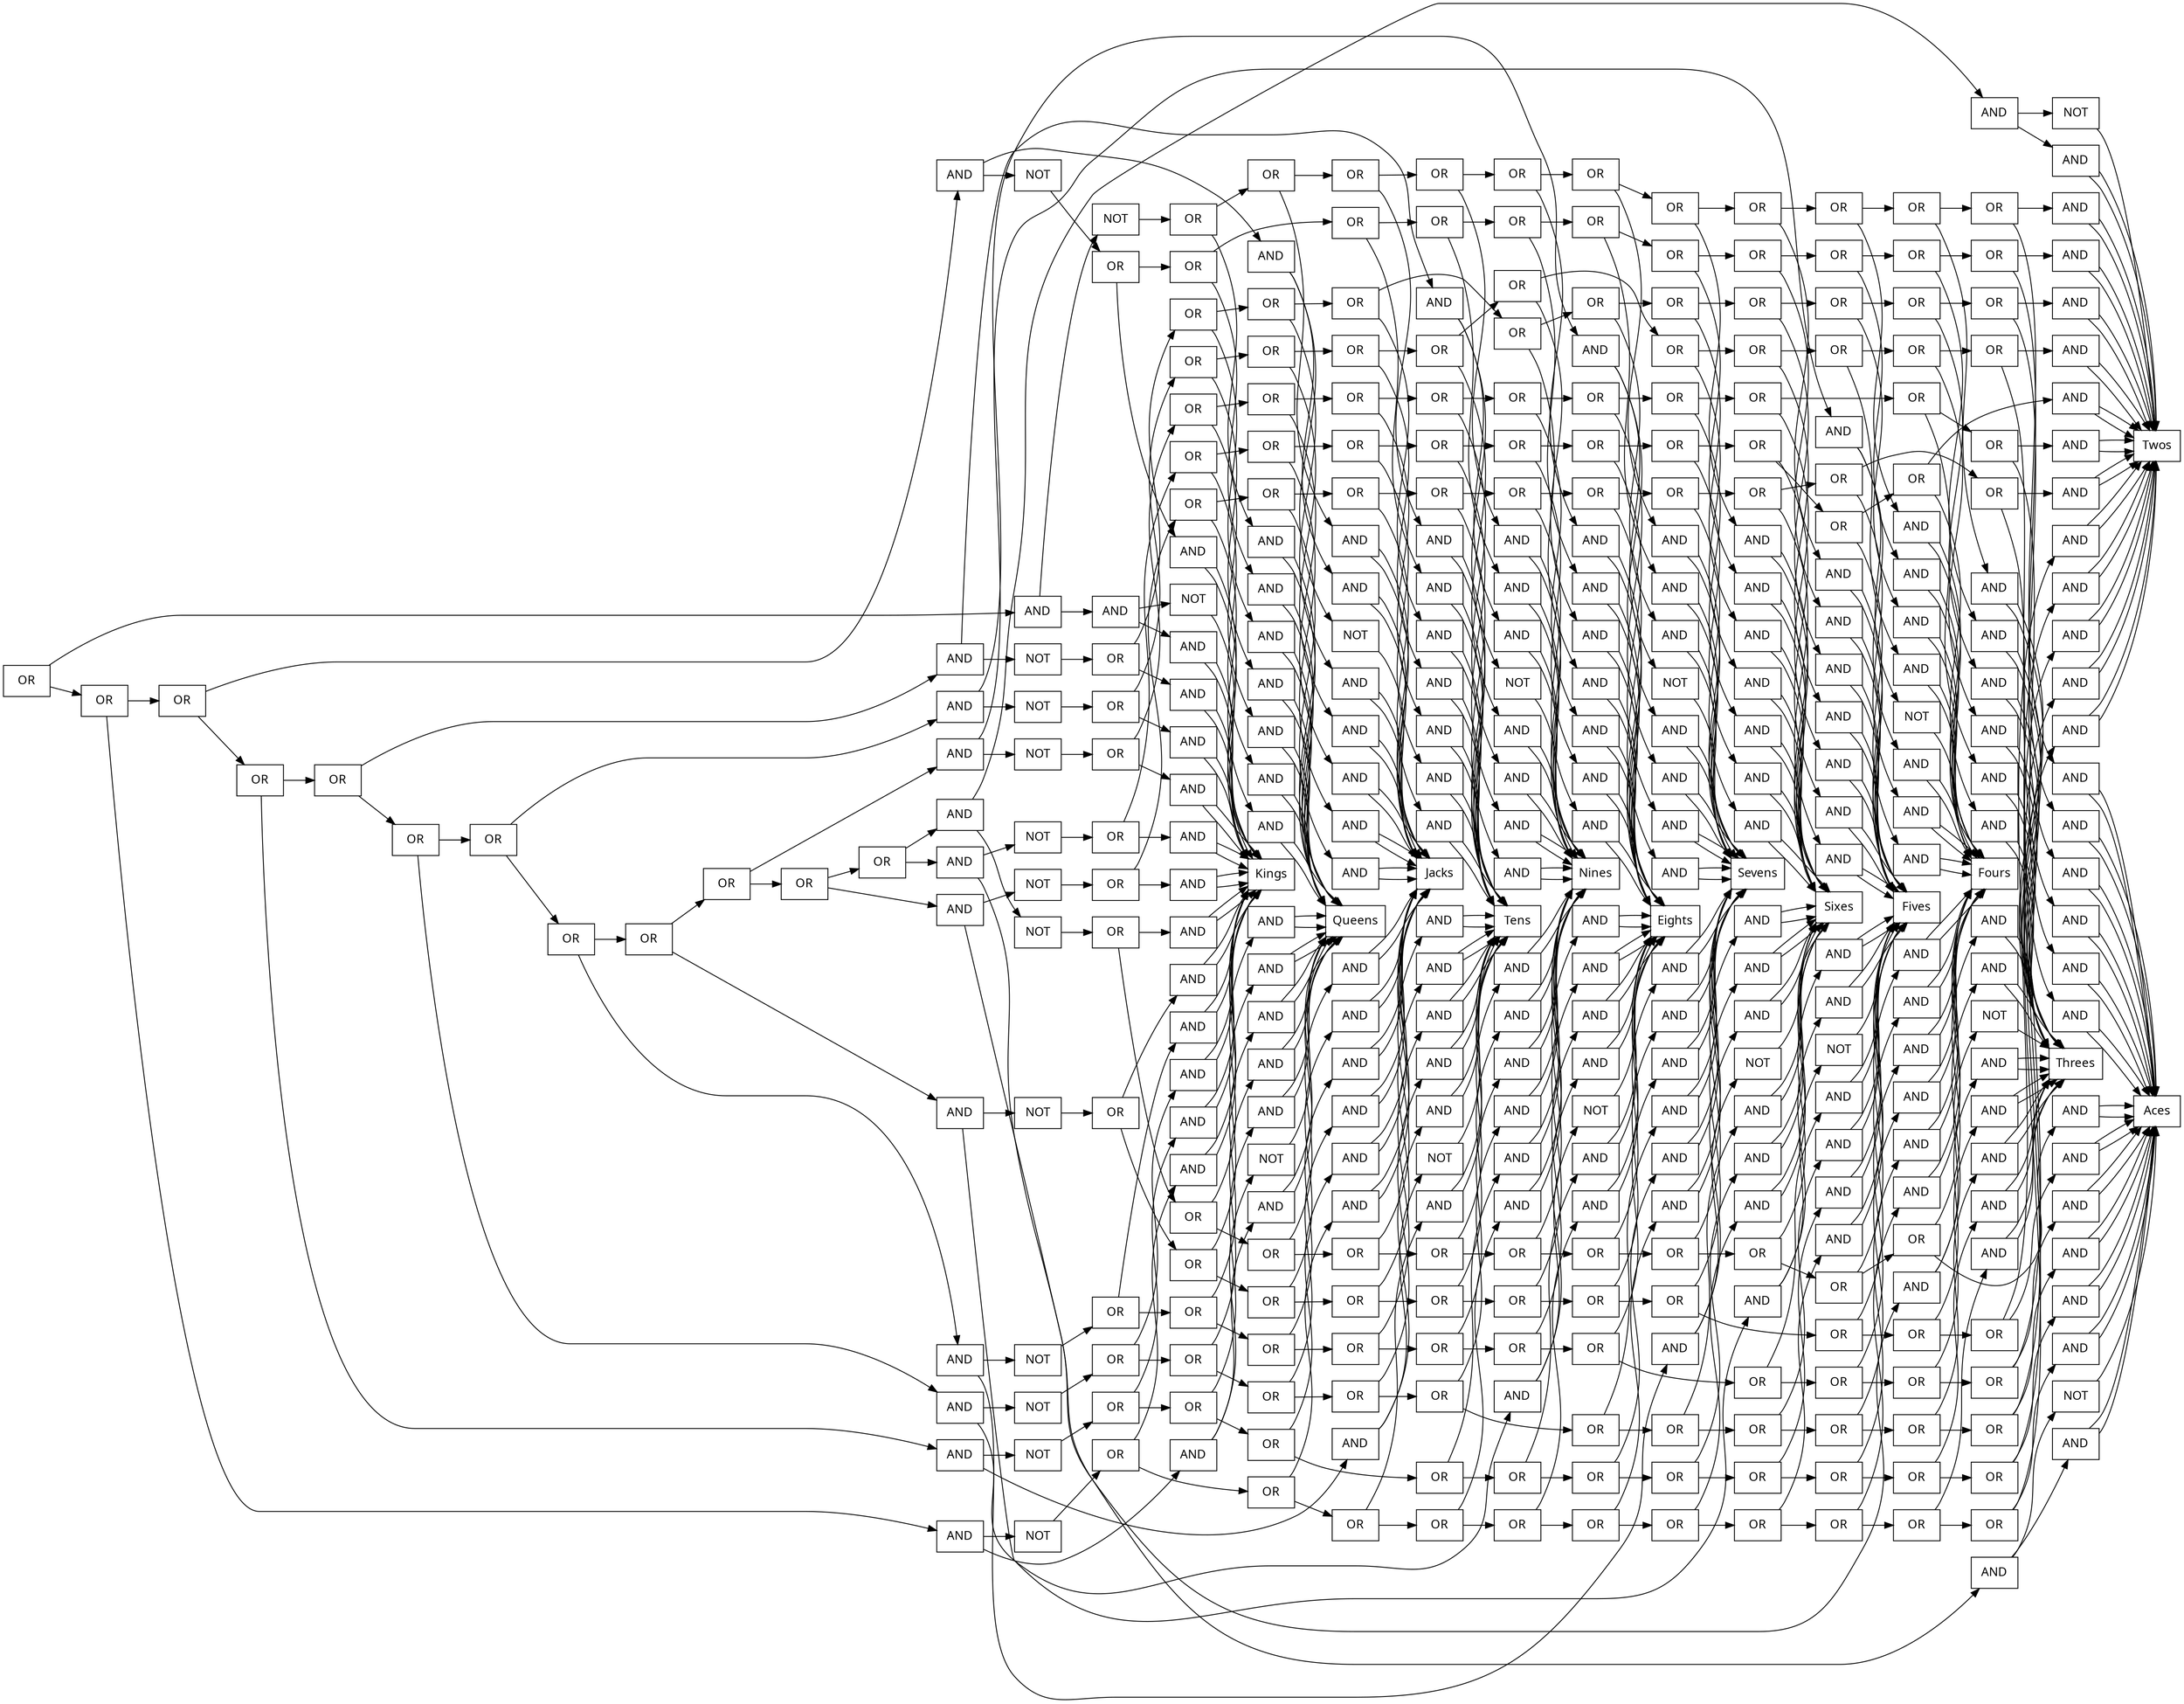 digraph {
node [shape=record];
node [fontname=Sans];charset="UTF-8" splines=true splines=spline rankdir =LR
1763[label="OR"];
1763->1678;
1763->1762;
1678[label="OR"];
1678->1593;
1678->1677;
1762[label="AND"];
1762->1688;
1762->1761;
1593[label="OR"];
1593->1508;
1593->1592;
1677[label="AND"];
1677->1603;
1677->1676;
1688[label="AND"];
1688->1683;
1688->1687;
1761[label="NOT"];
1761->1760;
1508[label="OR"];
1508->1423;
1508->1507;
1592[label="AND"];
1592->1518;
1592->1591;
1603[label="AND"];
1603->1598;
1603->1602;
1676[label="NOT"];
1676->1675;
1683[label="AND"];
1683->368;
1683->368;
1687[label="NOT"];
1687->368;
1760[label="OR"];
1760->1754;
1760->1759;
1423[label="OR"];
1423->1338;
1423->1422;
1507[label="AND"];
1507->1433;
1507->1506;
1518[label="AND"];
1518->1513;
1518->1517;
1591[label="NOT"];
1591->1590;
1598[label="AND"];
1598->351;
1598->351;
1602[label="NOT"];
1602->351;
1675[label="OR"];
1675->1669;
1675->1674;
368[label="Kings"];
1754[label="OR"];
1754->1748;
1754->1753;
1759[label="AND"];
1759->351;
1759->351;
1338[label="OR"];
1338->1253;
1338->1337;
1422[label="AND"];
1422->1348;
1422->1421;
1433[label="AND"];
1433->1428;
1433->1432;
1506[label="NOT"];
1506->1505;
1513[label="AND"];
1513->334;
1513->334;
1517[label="NOT"];
1517->334;
1590[label="OR"];
1590->1584;
1590->1589;
351[label="Queens"];
1669[label="OR"];
1669->1663;
1669->1668;
1674[label="AND"];
1674->368;
1674->368;
1748[label="OR"];
1748->1742;
1748->1747;
1753[label="AND"];
1753->334;
1753->334;
1253[label="OR"];
1253->1168;
1253->1252;
1337[label="AND"];
1337->1263;
1337->1336;
1348[label="AND"];
1348->1343;
1348->1347;
1421[label="NOT"];
1421->1420;
1428[label="AND"];
1428->317;
1428->317;
1432[label="NOT"];
1432->317;
1505[label="OR"];
1505->1499;
1505->1504;
334[label="Jacks"];
1584[label="OR"];
1584->1578;
1584->1583;
1589[label="AND"];
1589->368;
1589->368;
1663[label="OR"];
1663->1657;
1663->1662;
1668[label="AND"];
1668->334;
1668->334;
1742[label="OR"];
1742->1736;
1742->1741;
1747[label="AND"];
1747->317;
1747->317;
1168[label="OR"];
1168->1083;
1168->1167;
1252[label="AND"];
1252->1178;
1252->1251;
1263[label="AND"];
1263->1258;
1263->1262;
1336[label="NOT"];
1336->1335;
1343[label="AND"];
1343->300;
1343->300;
1347[label="NOT"];
1347->300;
1420[label="OR"];
1420->1414;
1420->1419;
317[label="Tens"];
1499[label="OR"];
1499->1493;
1499->1498;
1504[label="AND"];
1504->368;
1504->368;
1578[label="OR"];
1578->1572;
1578->1577;
1583[label="AND"];
1583->351;
1583->351;
1657[label="OR"];
1657->1651;
1657->1656;
1662[label="AND"];
1662->317;
1662->317;
1736[label="OR"];
1736->1730;
1736->1735;
1741[label="AND"];
1741->300;
1741->300;
1083[label="OR"];
1083->998;
1083->1082;
1167[label="AND"];
1167->1093;
1167->1166;
1178[label="AND"];
1178->1173;
1178->1177;
1251[label="NOT"];
1251->1250;
1258[label="AND"];
1258->283;
1258->283;
1262[label="NOT"];
1262->283;
1335[label="OR"];
1335->1329;
1335->1334;
300[label="Nines"];
1414[label="OR"];
1414->1408;
1414->1413;
1419[label="AND"];
1419->368;
1419->368;
1493[label="OR"];
1493->1487;
1493->1492;
1498[label="AND"];
1498->351;
1498->351;
1572[label="OR"];
1572->1566;
1572->1571;
1577[label="AND"];
1577->317;
1577->317;
1651[label="OR"];
1651->1645;
1651->1650;
1656[label="AND"];
1656->300;
1656->300;
1730[label="OR"];
1730->1724;
1730->1729;
1735[label="AND"];
1735->283;
1735->283;
998[label="OR"];
998->913;
998->997;
1082[label="AND"];
1082->1008;
1082->1081;
1093[label="AND"];
1093->1088;
1093->1092;
1166[label="NOT"];
1166->1165;
1173[label="AND"];
1173->266;
1173->266;
1177[label="NOT"];
1177->266;
1250[label="OR"];
1250->1244;
1250->1249;
283[label="Eights"];
1329[label="OR"];
1329->1323;
1329->1328;
1334[label="AND"];
1334->368;
1334->368;
1408[label="OR"];
1408->1402;
1408->1407;
1413[label="AND"];
1413->351;
1413->351;
1487[label="OR"];
1487->1481;
1487->1486;
1492[label="AND"];
1492->334;
1492->334;
1566[label="OR"];
1566->1560;
1566->1565;
1571[label="AND"];
1571->300;
1571->300;
1645[label="OR"];
1645->1639;
1645->1644;
1650[label="AND"];
1650->283;
1650->283;
1724[label="OR"];
1724->1718;
1724->1723;
1729[label="AND"];
1729->266;
1729->266;
913[label="OR"];
913->828;
913->912;
997[label="AND"];
997->923;
997->996;
1008[label="AND"];
1008->1003;
1008->1007;
1081[label="NOT"];
1081->1080;
1088[label="AND"];
1088->249;
1088->249;
1092[label="NOT"];
1092->249;
1165[label="OR"];
1165->1159;
1165->1164;
266[label="Sevens"];
1244[label="OR"];
1244->1238;
1244->1243;
1249[label="AND"];
1249->368;
1249->368;
1323[label="OR"];
1323->1317;
1323->1322;
1328[label="AND"];
1328->351;
1328->351;
1402[label="OR"];
1402->1396;
1402->1401;
1407[label="AND"];
1407->334;
1407->334;
1481[label="OR"];
1481->1475;
1481->1480;
1486[label="AND"];
1486->300;
1486->300;
1560[label="OR"];
1560->1554;
1560->1559;
1565[label="AND"];
1565->283;
1565->283;
1639[label="OR"];
1639->1633;
1639->1638;
1644[label="AND"];
1644->266;
1644->266;
1718[label="OR"];
1718->1712;
1718->1717;
1723[label="AND"];
1723->249;
1723->249;
828[label="OR"];
828->743;
828->827;
912[label="AND"];
912->838;
912->911;
923[label="AND"];
923->918;
923->922;
996[label="NOT"];
996->995;
1003[label="AND"];
1003->232;
1003->232;
1007[label="NOT"];
1007->232;
1080[label="OR"];
1080->1074;
1080->1079;
249[label="Sixes"];
1159[label="OR"];
1159->1153;
1159->1158;
1164[label="AND"];
1164->368;
1164->368;
1238[label="OR"];
1238->1232;
1238->1237;
1243[label="AND"];
1243->351;
1243->351;
1317[label="OR"];
1317->1311;
1317->1316;
1322[label="AND"];
1322->334;
1322->334;
1396[label="OR"];
1396->1390;
1396->1395;
1401[label="AND"];
1401->317;
1401->317;
1475[label="OR"];
1475->1469;
1475->1474;
1480[label="AND"];
1480->283;
1480->283;
1554[label="OR"];
1554->1548;
1554->1553;
1559[label="AND"];
1559->266;
1559->266;
1633[label="OR"];
1633->1627;
1633->1632;
1638[label="AND"];
1638->249;
1638->249;
1712[label="OR"];
1712->1706;
1712->1711;
1717[label="AND"];
1717->232;
1717->232;
743[label="AND"];
743->669;
743->742;
827[label="AND"];
827->753;
827->826;
838[label="AND"];
838->833;
838->837;
911[label="NOT"];
911->910;
918[label="AND"];
918->215;
918->215;
922[label="NOT"];
922->215;
995[label="OR"];
995->989;
995->994;
232[label="Fives"];
1074[label="OR"];
1074->1068;
1074->1073;
1079[label="AND"];
1079->368;
1079->368;
1153[label="OR"];
1153->1147;
1153->1152;
1158[label="AND"];
1158->351;
1158->351;
1232[label="OR"];
1232->1226;
1232->1231;
1237[label="AND"];
1237->334;
1237->334;
1311[label="OR"];
1311->1305;
1311->1310;
1316[label="AND"];
1316->317;
1316->317;
1390[label="OR"];
1390->1384;
1390->1389;
1395[label="AND"];
1395->283;
1395->283;
1469[label="OR"];
1469->1463;
1469->1468;
1474[label="AND"];
1474->266;
1474->266;
1548[label="OR"];
1548->1542;
1548->1547;
1553[label="AND"];
1553->249;
1553->249;
1627[label="OR"];
1627->1621;
1627->1626;
1632[label="AND"];
1632->232;
1632->232;
1706[label="OR"];
1706->1700;
1706->1705;
1711[label="AND"];
1711->215;
1711->215;
669[label="AND"];
669->664;
669->668;
742[label="NOT"];
742->741;
753[label="AND"];
753->748;
753->752;
826[label="NOT"];
826->825;
833[label="AND"];
833->198;
833->198;
837[label="NOT"];
837->198;
910[label="OR"];
910->904;
910->909;
215[label="Fours"];
989[label="OR"];
989->983;
989->988;
994[label="AND"];
994->368;
994->368;
1068[label="OR"];
1068->1062;
1068->1067;
1073[label="AND"];
1073->351;
1073->351;
1147[label="OR"];
1147->1141;
1147->1146;
1152[label="AND"];
1152->334;
1152->334;
1226[label="OR"];
1226->1220;
1226->1225;
1231[label="AND"];
1231->317;
1231->317;
1305[label="OR"];
1305->1299;
1305->1304;
1310[label="AND"];
1310->300;
1310->300;
1384[label="OR"];
1384->1378;
1384->1383;
1389[label="AND"];
1389->266;
1389->266;
1463[label="OR"];
1463->1457;
1463->1462;
1468[label="AND"];
1468->249;
1468->249;
1542[label="OR"];
1542->1536;
1542->1541;
1547[label="AND"];
1547->232;
1547->232;
1621[label="OR"];
1621->1615;
1621->1620;
1626[label="AND"];
1626->215;
1626->215;
1700[label="OR"];
1700->1694;
1700->1699;
1705[label="AND"];
1705->198;
1705->198;
664[label="AND"];
664->148;
664->148;
668[label="NOT"];
668->148;
741[label="OR"];
741->735;
741->740;
748[label="AND"];
748->176;
748->176;
752[label="NOT"];
752->176;
825[label="OR"];
825->819;
825->824;
198[label="Threes"];
904[label="OR"];
904->898;
904->903;
909[label="AND"];
909->368;
909->368;
983[label="OR"];
983->977;
983->982;
988[label="AND"];
988->351;
988->351;
1062[label="OR"];
1062->1056;
1062->1061;
1067[label="AND"];
1067->334;
1067->334;
1141[label="OR"];
1141->1135;
1141->1140;
1146[label="AND"];
1146->317;
1146->317;
1220[label="OR"];
1220->1214;
1220->1219;
1225[label="AND"];
1225->300;
1225->300;
1299[label="OR"];
1299->1293;
1299->1298;
1304[label="AND"];
1304->266;
1304->266;
1378[label="OR"];
1378->1372;
1378->1377;
1383[label="AND"];
1383->249;
1383->249;
1457[label="OR"];
1457->1451;
1457->1456;
1462[label="AND"];
1462->232;
1462->232;
1536[label="OR"];
1536->1530;
1536->1535;
1541[label="AND"];
1541->215;
1541->215;
1615[label="OR"];
1615->1609;
1615->1614;
1620[label="AND"];
1620->198;
1620->198;
1694[label="AND"];
1694->148;
1694->148;
1699[label="AND"];
1699->176;
1699->176;
148[label="Aces"];
735[label="OR"];
735->729;
735->734;
740[label="AND"];
740->368;
740->368;
176[label="Twos"];
819[label="OR"];
819->813;
819->818;
824[label="AND"];
824->368;
824->368;
898[label="OR"];
898->892;
898->897;
903[label="AND"];
903->351;
903->351;
977[label="OR"];
977->971;
977->976;
982[label="AND"];
982->334;
982->334;
1056[label="OR"];
1056->1050;
1056->1055;
1061[label="AND"];
1061->317;
1061->317;
1135[label="OR"];
1135->1129;
1135->1134;
1140[label="AND"];
1140->300;
1140->300;
1214[label="OR"];
1214->1208;
1214->1213;
1219[label="AND"];
1219->283;
1219->283;
1293[label="OR"];
1293->1287;
1293->1292;
1298[label="AND"];
1298->249;
1298->249;
1372[label="OR"];
1372->1366;
1372->1371;
1377[label="AND"];
1377->232;
1377->232;
1451[label="OR"];
1451->1445;
1451->1450;
1456[label="AND"];
1456->215;
1456->215;
1530[label="OR"];
1530->1524;
1530->1529;
1535[label="AND"];
1535->198;
1535->198;
1609[label="AND"];
1609->148;
1609->148;
1614[label="AND"];
1614->176;
1614->176;
729[label="OR"];
729->723;
729->728;
734[label="AND"];
734->351;
734->351;
813[label="OR"];
813->807;
813->812;
818[label="AND"];
818->351;
818->351;
892[label="OR"];
892->886;
892->891;
897[label="AND"];
897->334;
897->334;
971[label="OR"];
971->965;
971->970;
976[label="AND"];
976->317;
976->317;
1050[label="OR"];
1050->1044;
1050->1049;
1055[label="AND"];
1055->300;
1055->300;
1129[label="OR"];
1129->1123;
1129->1128;
1134[label="AND"];
1134->283;
1134->283;
1208[label="OR"];
1208->1202;
1208->1207;
1213[label="AND"];
1213->249;
1213->249;
1287[label="OR"];
1287->1281;
1287->1286;
1292[label="AND"];
1292->232;
1292->232;
1366[label="OR"];
1366->1360;
1366->1365;
1371[label="AND"];
1371->215;
1371->215;
1445[label="OR"];
1445->1439;
1445->1444;
1450[label="AND"];
1450->198;
1450->198;
1524[label="AND"];
1524->148;
1524->148;
1529[label="AND"];
1529->176;
1529->176;
723[label="OR"];
723->717;
723->722;
728[label="AND"];
728->334;
728->334;
807[label="OR"];
807->801;
807->806;
812[label="AND"];
812->334;
812->334;
886[label="OR"];
886->880;
886->885;
891[label="AND"];
891->317;
891->317;
965[label="OR"];
965->959;
965->964;
970[label="AND"];
970->300;
970->300;
1044[label="OR"];
1044->1038;
1044->1043;
1049[label="AND"];
1049->283;
1049->283;
1123[label="OR"];
1123->1117;
1123->1122;
1128[label="AND"];
1128->266;
1128->266;
1202[label="OR"];
1202->1196;
1202->1201;
1207[label="AND"];
1207->232;
1207->232;
1281[label="OR"];
1281->1275;
1281->1280;
1286[label="AND"];
1286->215;
1286->215;
1360[label="OR"];
1360->1354;
1360->1359;
1365[label="AND"];
1365->198;
1365->198;
1439[label="AND"];
1439->148;
1439->148;
1444[label="AND"];
1444->176;
1444->176;
717[label="OR"];
717->711;
717->716;
722[label="AND"];
722->317;
722->317;
801[label="OR"];
801->795;
801->800;
806[label="AND"];
806->317;
806->317;
880[label="OR"];
880->874;
880->879;
885[label="AND"];
885->300;
885->300;
959[label="OR"];
959->953;
959->958;
964[label="AND"];
964->283;
964->283;
1038[label="OR"];
1038->1032;
1038->1037;
1043[label="AND"];
1043->266;
1043->266;
1117[label="OR"];
1117->1111;
1117->1116;
1122[label="AND"];
1122->232;
1122->232;
1196[label="OR"];
1196->1190;
1196->1195;
1201[label="AND"];
1201->215;
1201->215;
1275[label="OR"];
1275->1269;
1275->1274;
1280[label="AND"];
1280->198;
1280->198;
1354[label="AND"];
1354->148;
1354->148;
1359[label="AND"];
1359->176;
1359->176;
711[label="OR"];
711->705;
711->710;
716[label="AND"];
716->300;
716->300;
795[label="OR"];
795->789;
795->794;
800[label="AND"];
800->300;
800->300;
874[label="OR"];
874->868;
874->873;
879[label="AND"];
879->283;
879->283;
953[label="OR"];
953->947;
953->952;
958[label="AND"];
958->266;
958->266;
1032[label="OR"];
1032->1026;
1032->1031;
1037[label="AND"];
1037->249;
1037->249;
1111[label="OR"];
1111->1105;
1111->1110;
1116[label="AND"];
1116->215;
1116->215;
1190[label="OR"];
1190->1184;
1190->1189;
1195[label="AND"];
1195->198;
1195->198;
1269[label="AND"];
1269->148;
1269->148;
1274[label="AND"];
1274->176;
1274->176;
705[label="OR"];
705->699;
705->704;
710[label="AND"];
710->283;
710->283;
789[label="OR"];
789->783;
789->788;
794[label="AND"];
794->283;
794->283;
868[label="OR"];
868->862;
868->867;
873[label="AND"];
873->266;
873->266;
947[label="OR"];
947->941;
947->946;
952[label="AND"];
952->249;
952->249;
1026[label="OR"];
1026->1020;
1026->1025;
1031[label="AND"];
1031->215;
1031->215;
1105[label="OR"];
1105->1099;
1105->1104;
1110[label="AND"];
1110->198;
1110->198;
1184[label="AND"];
1184->148;
1184->148;
1189[label="AND"];
1189->176;
1189->176;
699[label="OR"];
699->693;
699->698;
704[label="AND"];
704->266;
704->266;
783[label="OR"];
783->777;
783->782;
788[label="AND"];
788->266;
788->266;
862[label="OR"];
862->856;
862->861;
867[label="AND"];
867->249;
867->249;
941[label="OR"];
941->935;
941->940;
946[label="AND"];
946->232;
946->232;
1020[label="OR"];
1020->1014;
1020->1019;
1025[label="AND"];
1025->198;
1025->198;
1099[label="AND"];
1099->148;
1099->148;
1104[label="AND"];
1104->176;
1104->176;
693[label="OR"];
693->687;
693->692;
698[label="AND"];
698->249;
698->249;
777[label="OR"];
777->771;
777->776;
782[label="AND"];
782->249;
782->249;
856[label="OR"];
856->850;
856->855;
861[label="AND"];
861->232;
861->232;
935[label="OR"];
935->929;
935->934;
940[label="AND"];
940->198;
940->198;
1014[label="AND"];
1014->148;
1014->148;
1019[label="AND"];
1019->176;
1019->176;
687[label="OR"];
687->681;
687->686;
692[label="AND"];
692->232;
692->232;
771[label="OR"];
771->765;
771->770;
776[label="AND"];
776->232;
776->232;
850[label="OR"];
850->844;
850->849;
855[label="AND"];
855->215;
855->215;
929[label="AND"];
929->148;
929->148;
934[label="AND"];
934->176;
934->176;
681[label="OR"];
681->675;
681->680;
686[label="AND"];
686->215;
686->215;
765[label="OR"];
765->759;
765->764;
770[label="AND"];
770->215;
770->215;
844[label="AND"];
844->148;
844->148;
849[label="AND"];
849->176;
849->176;
675[label="AND"];
675->176;
675->176;
680[label="AND"];
680->198;
680->198;
759[label="AND"];
759->148;
759->148;
764[label="AND"];
764->198;
764->198;
}

